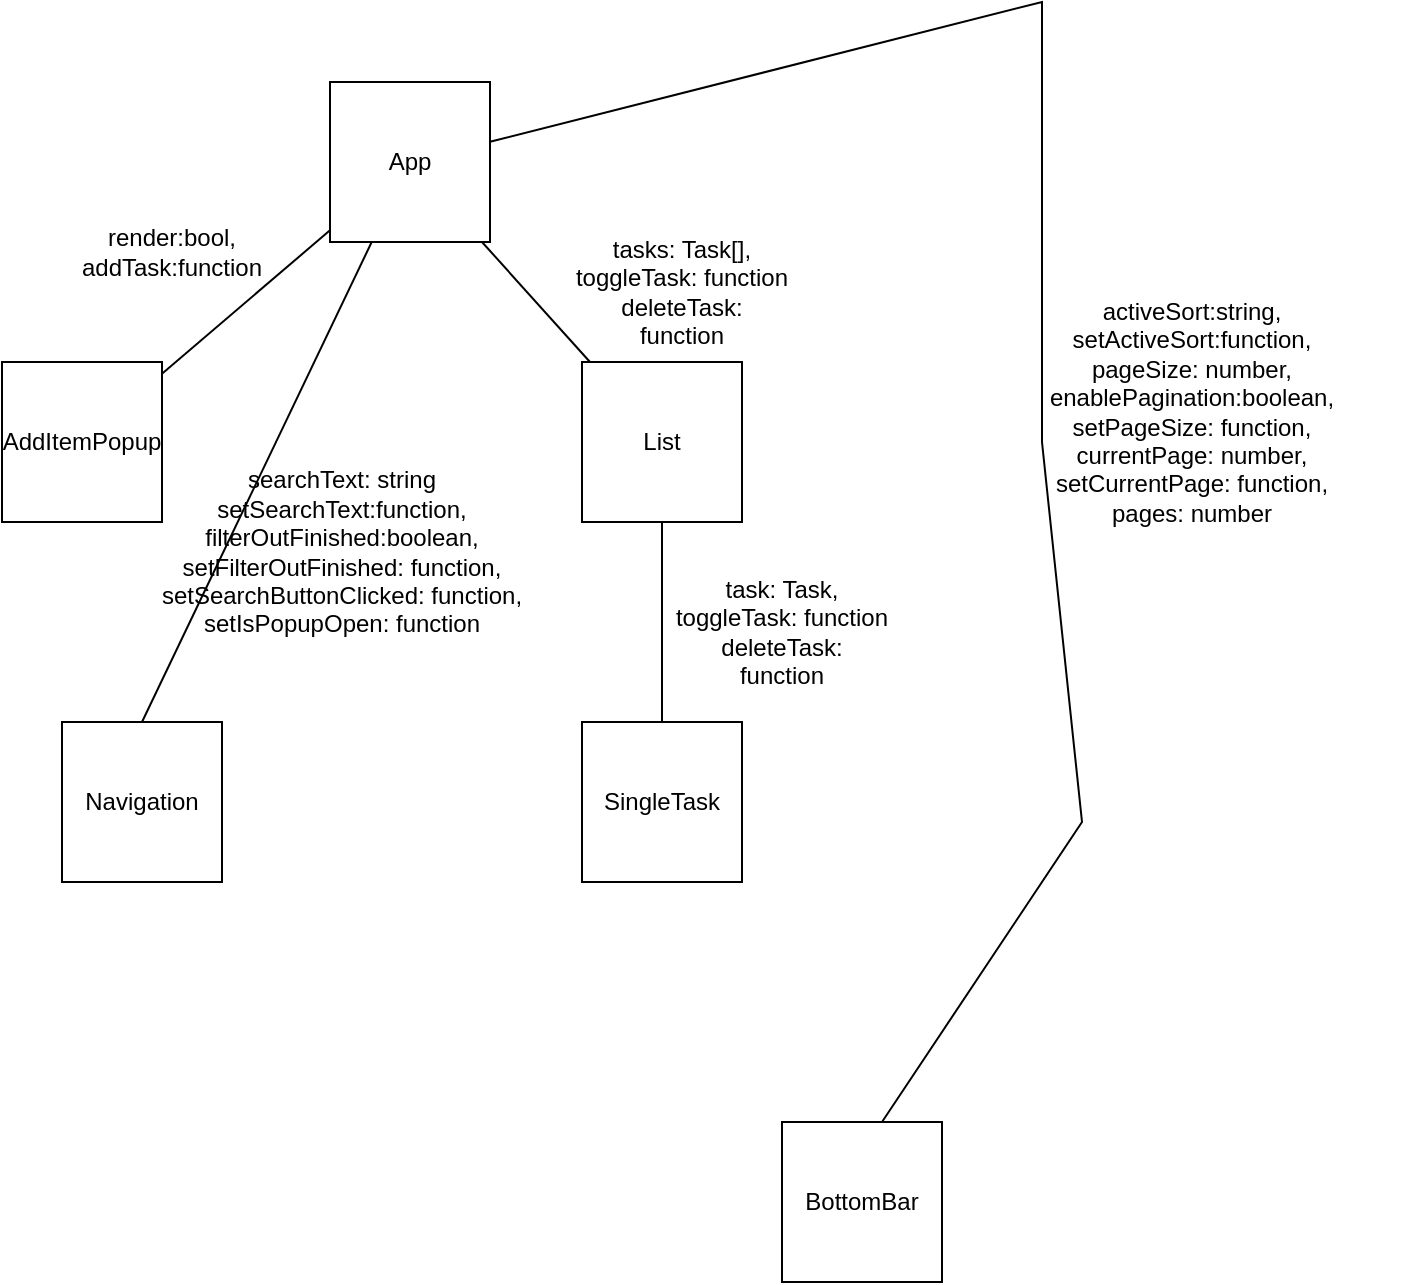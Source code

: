 <mxfile version="24.0.4" type="github">
  <diagram name="Strona-1" id="KzcGPtAOBDwFxc_ya4PI">
    <mxGraphModel dx="1434" dy="900" grid="1" gridSize="10" guides="1" tooltips="1" connect="1" arrows="1" fold="1" page="1" pageScale="1" pageWidth="827" pageHeight="1169" math="0" shadow="0">
      <root>
        <mxCell id="0" />
        <mxCell id="1" parent="0" />
        <mxCell id="gUT56NK3SuksapCavz_R-1" value="App" style="whiteSpace=wrap;html=1;aspect=fixed;" parent="1" vertex="1">
          <mxGeometry x="374" y="90" width="80" height="80" as="geometry" />
        </mxCell>
        <mxCell id="gUT56NK3SuksapCavz_R-2" value="" style="endArrow=none;html=1;rounded=0;" parent="1" source="gUT56NK3SuksapCavz_R-1" target="gUT56NK3SuksapCavz_R-3" edge="1">
          <mxGeometry width="50" height="50" relative="1" as="geometry">
            <mxPoint x="324" y="220" as="sourcePoint" />
            <mxPoint x="374" y="170" as="targetPoint" />
          </mxGeometry>
        </mxCell>
        <mxCell id="gUT56NK3SuksapCavz_R-3" value="AddItemPopup" style="whiteSpace=wrap;html=1;aspect=fixed;" parent="1" vertex="1">
          <mxGeometry x="210" y="230" width="80" height="80" as="geometry" />
        </mxCell>
        <mxCell id="gUT56NK3SuksapCavz_R-4" value="List" style="whiteSpace=wrap;html=1;aspect=fixed;" parent="1" vertex="1">
          <mxGeometry x="500" y="230" width="80" height="80" as="geometry" />
        </mxCell>
        <mxCell id="gUT56NK3SuksapCavz_R-5" value="" style="endArrow=none;html=1;rounded=0;" parent="1" source="gUT56NK3SuksapCavz_R-4" target="gUT56NK3SuksapCavz_R-1" edge="1">
          <mxGeometry width="50" height="50" relative="1" as="geometry">
            <mxPoint x="390" y="320" as="sourcePoint" />
            <mxPoint x="440" y="270" as="targetPoint" />
          </mxGeometry>
        </mxCell>
        <mxCell id="gUT56NK3SuksapCavz_R-6" value="" style="endArrow=none;html=1;rounded=0;entryX=0.5;entryY=1;entryDx=0;entryDy=0;exitX=0.5;exitY=0;exitDx=0;exitDy=0;" parent="1" source="gUT56NK3SuksapCavz_R-7" target="gUT56NK3SuksapCavz_R-4" edge="1">
          <mxGeometry width="50" height="50" relative="1" as="geometry">
            <mxPoint x="540" y="380" as="sourcePoint" />
            <mxPoint x="500" y="270" as="targetPoint" />
          </mxGeometry>
        </mxCell>
        <mxCell id="gUT56NK3SuksapCavz_R-7" value="SingleTask" style="whiteSpace=wrap;html=1;aspect=fixed;" parent="1" vertex="1">
          <mxGeometry x="500" y="410" width="80" height="80" as="geometry" />
        </mxCell>
        <mxCell id="gUT56NK3SuksapCavz_R-8" value="render:bool,&lt;div&gt;addTask:function&lt;/div&gt;" style="text;html=1;align=center;verticalAlign=middle;whiteSpace=wrap;rounded=0;" parent="1" vertex="1">
          <mxGeometry x="240" y="160" width="110" height="30" as="geometry" />
        </mxCell>
        <mxCell id="gUT56NK3SuksapCavz_R-9" value="tasks: Task[],&lt;div&gt;toggleTask: function&lt;/div&gt;&lt;div&gt;deleteTask:&lt;/div&gt;&lt;div&gt;function&lt;/div&gt;" style="text;html=1;align=center;verticalAlign=middle;whiteSpace=wrap;rounded=0;" parent="1" vertex="1">
          <mxGeometry x="440" y="140" width="220" height="110" as="geometry" />
        </mxCell>
        <mxCell id="gUT56NK3SuksapCavz_R-10" value="task: Task,&lt;div&gt;toggleTask: function&lt;/div&gt;&lt;div&gt;deleteTask:&lt;/div&gt;&lt;div&gt;function&lt;/div&gt;" style="text;html=1;align=center;verticalAlign=middle;whiteSpace=wrap;rounded=0;" parent="1" vertex="1">
          <mxGeometry x="490" y="310" width="220" height="110" as="geometry" />
        </mxCell>
        <mxCell id="59Ix4v-ZJ_YYprY-y30o-1" value="" style="endArrow=none;html=1;rounded=0;exitX=0.5;exitY=0;exitDx=0;exitDy=0;" edge="1" parent="1" source="59Ix4v-ZJ_YYprY-y30o-2" target="gUT56NK3SuksapCavz_R-1">
          <mxGeometry width="50" height="50" relative="1" as="geometry">
            <mxPoint x="290" y="380" as="sourcePoint" />
            <mxPoint x="440" y="270" as="targetPoint" />
          </mxGeometry>
        </mxCell>
        <mxCell id="59Ix4v-ZJ_YYprY-y30o-2" value="Navigation" style="whiteSpace=wrap;html=1;aspect=fixed;" vertex="1" parent="1">
          <mxGeometry x="240" y="410" width="80" height="80" as="geometry" />
        </mxCell>
        <mxCell id="59Ix4v-ZJ_YYprY-y30o-3" value="searchText: string&lt;div&gt;setSearchText:function,&lt;/div&gt;&lt;div&gt;filterOutFinished:boolean,&lt;/div&gt;&lt;div&gt;setFilterOutFinished: function,&lt;/div&gt;&lt;div&gt;setSearchButtonClicked: function,&lt;/div&gt;&lt;div&gt;setIsPopupOpen: function&lt;/div&gt;" style="text;html=1;align=center;verticalAlign=middle;whiteSpace=wrap;rounded=0;" vertex="1" parent="1">
          <mxGeometry x="270" y="240" width="220" height="170" as="geometry" />
        </mxCell>
        <mxCell id="59Ix4v-ZJ_YYprY-y30o-4" value="" style="endArrow=none;html=1;rounded=0;" edge="1" parent="1" target="gUT56NK3SuksapCavz_R-1">
          <mxGeometry width="50" height="50" relative="1" as="geometry">
            <mxPoint x="650" y="610" as="sourcePoint" />
            <mxPoint x="620" y="50" as="targetPoint" />
            <Array as="points">
              <mxPoint x="750" y="460" />
              <mxPoint x="730" y="270" />
              <mxPoint x="730" y="50" />
            </Array>
          </mxGeometry>
        </mxCell>
        <mxCell id="59Ix4v-ZJ_YYprY-y30o-5" value="BottomBar" style="whiteSpace=wrap;html=1;aspect=fixed;" vertex="1" parent="1">
          <mxGeometry x="600" y="610" width="80" height="80" as="geometry" />
        </mxCell>
        <mxCell id="59Ix4v-ZJ_YYprY-y30o-6" value="activeSort:string,&lt;div&gt;setActiveSort:function,&lt;/div&gt;&lt;div&gt;pageSize: number,&lt;/div&gt;&lt;div&gt;enablePagination:boolean,&lt;/div&gt;&lt;div&gt;setPageSize: function,&lt;/div&gt;&lt;div&gt;currentPage: number,&lt;/div&gt;&lt;div&gt;setCurrentPage: function,&lt;/div&gt;&lt;div&gt;pages: number&lt;/div&gt;" style="text;html=1;align=center;verticalAlign=middle;whiteSpace=wrap;rounded=0;" vertex="1" parent="1">
          <mxGeometry x="700" y="160" width="210" height="190" as="geometry" />
        </mxCell>
      </root>
    </mxGraphModel>
  </diagram>
</mxfile>
